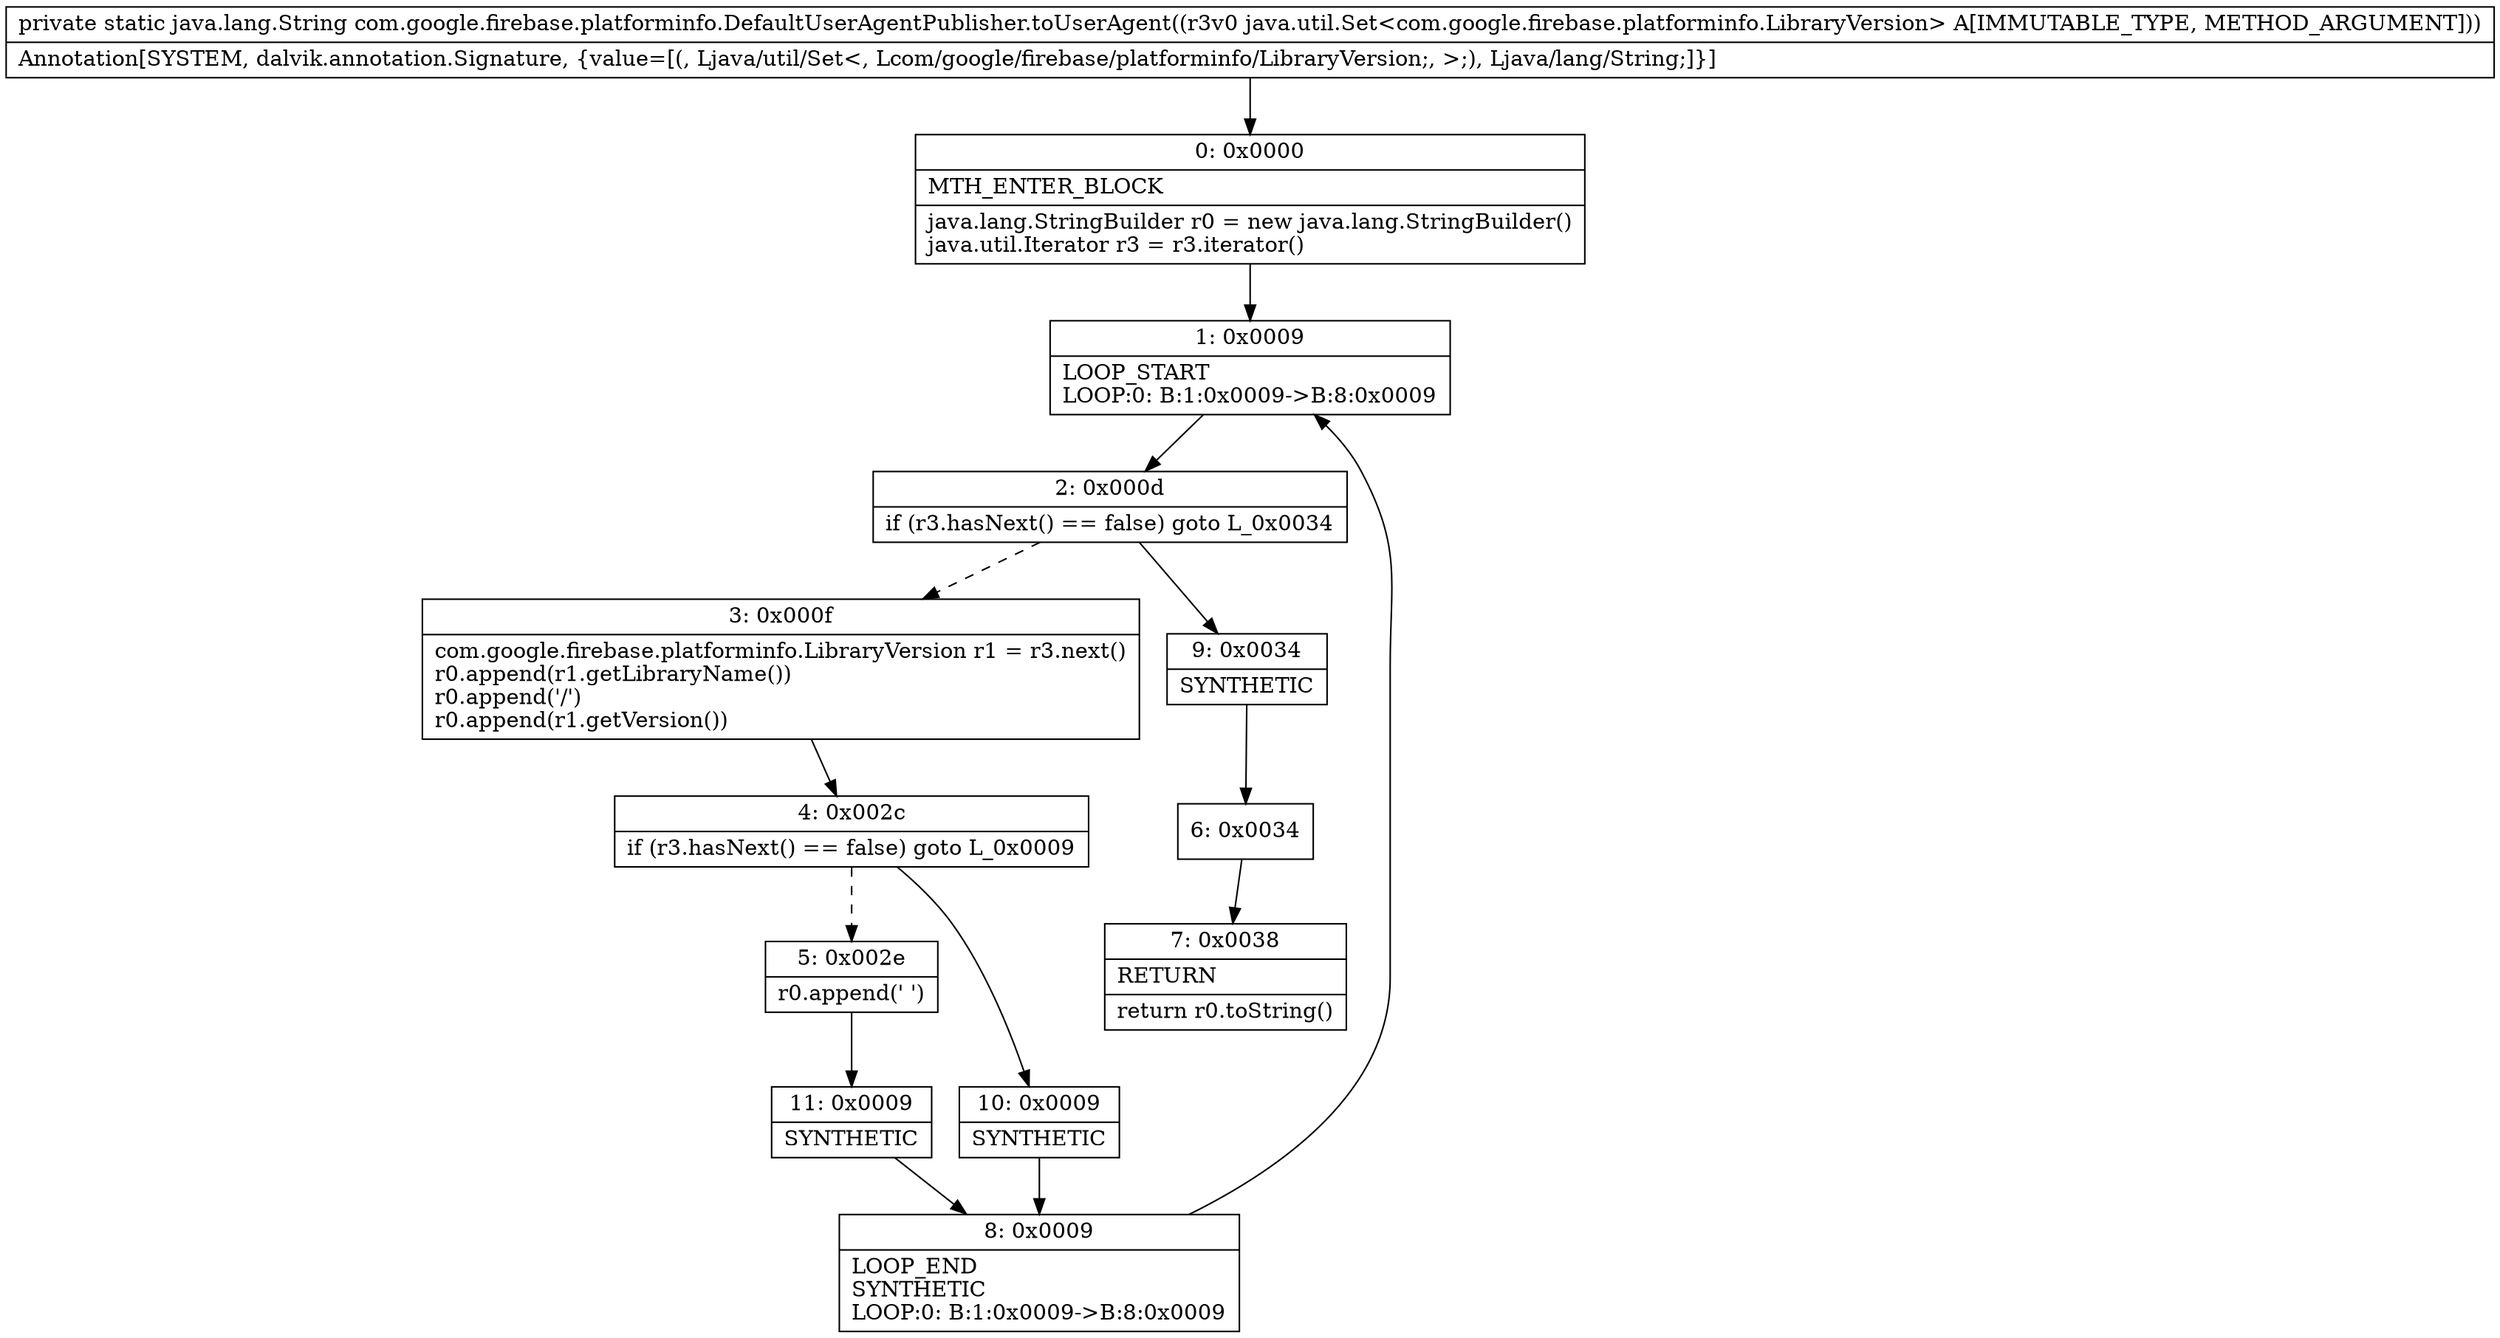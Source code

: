 digraph "CFG forcom.google.firebase.platforminfo.DefaultUserAgentPublisher.toUserAgent(Ljava\/util\/Set;)Ljava\/lang\/String;" {
Node_0 [shape=record,label="{0\:\ 0x0000|MTH_ENTER_BLOCK\l|java.lang.StringBuilder r0 = new java.lang.StringBuilder()\ljava.util.Iterator r3 = r3.iterator()\l}"];
Node_1 [shape=record,label="{1\:\ 0x0009|LOOP_START\lLOOP:0: B:1:0x0009\-\>B:8:0x0009\l}"];
Node_2 [shape=record,label="{2\:\ 0x000d|if (r3.hasNext() == false) goto L_0x0034\l}"];
Node_3 [shape=record,label="{3\:\ 0x000f|com.google.firebase.platforminfo.LibraryVersion r1 = r3.next()\lr0.append(r1.getLibraryName())\lr0.append('\/')\lr0.append(r1.getVersion())\l}"];
Node_4 [shape=record,label="{4\:\ 0x002c|if (r3.hasNext() == false) goto L_0x0009\l}"];
Node_5 [shape=record,label="{5\:\ 0x002e|r0.append(' ')\l}"];
Node_6 [shape=record,label="{6\:\ 0x0034}"];
Node_7 [shape=record,label="{7\:\ 0x0038|RETURN\l|return r0.toString()\l}"];
Node_8 [shape=record,label="{8\:\ 0x0009|LOOP_END\lSYNTHETIC\lLOOP:0: B:1:0x0009\-\>B:8:0x0009\l}"];
Node_9 [shape=record,label="{9\:\ 0x0034|SYNTHETIC\l}"];
Node_10 [shape=record,label="{10\:\ 0x0009|SYNTHETIC\l}"];
Node_11 [shape=record,label="{11\:\ 0x0009|SYNTHETIC\l}"];
MethodNode[shape=record,label="{private static java.lang.String com.google.firebase.platforminfo.DefaultUserAgentPublisher.toUserAgent((r3v0 java.util.Set\<com.google.firebase.platforminfo.LibraryVersion\> A[IMMUTABLE_TYPE, METHOD_ARGUMENT]))  | Annotation[SYSTEM, dalvik.annotation.Signature, \{value=[(, Ljava\/util\/Set\<, Lcom\/google\/firebase\/platforminfo\/LibraryVersion;, \>;), Ljava\/lang\/String;]\}]\l}"];
MethodNode -> Node_0;
Node_0 -> Node_1;
Node_1 -> Node_2;
Node_2 -> Node_3[style=dashed];
Node_2 -> Node_9;
Node_3 -> Node_4;
Node_4 -> Node_5[style=dashed];
Node_4 -> Node_10;
Node_5 -> Node_11;
Node_6 -> Node_7;
Node_8 -> Node_1;
Node_9 -> Node_6;
Node_10 -> Node_8;
Node_11 -> Node_8;
}

